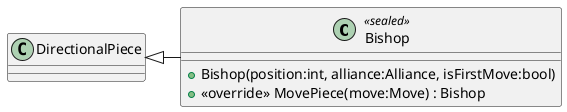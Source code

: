 @startuml
class Bishop <<sealed>> {
    + Bishop(position:int, alliance:Alliance, isFirstMove:bool)
    + <<override>> MovePiece(move:Move) : Bishop
}
DirectionalPiece <|- Bishop
@enduml
